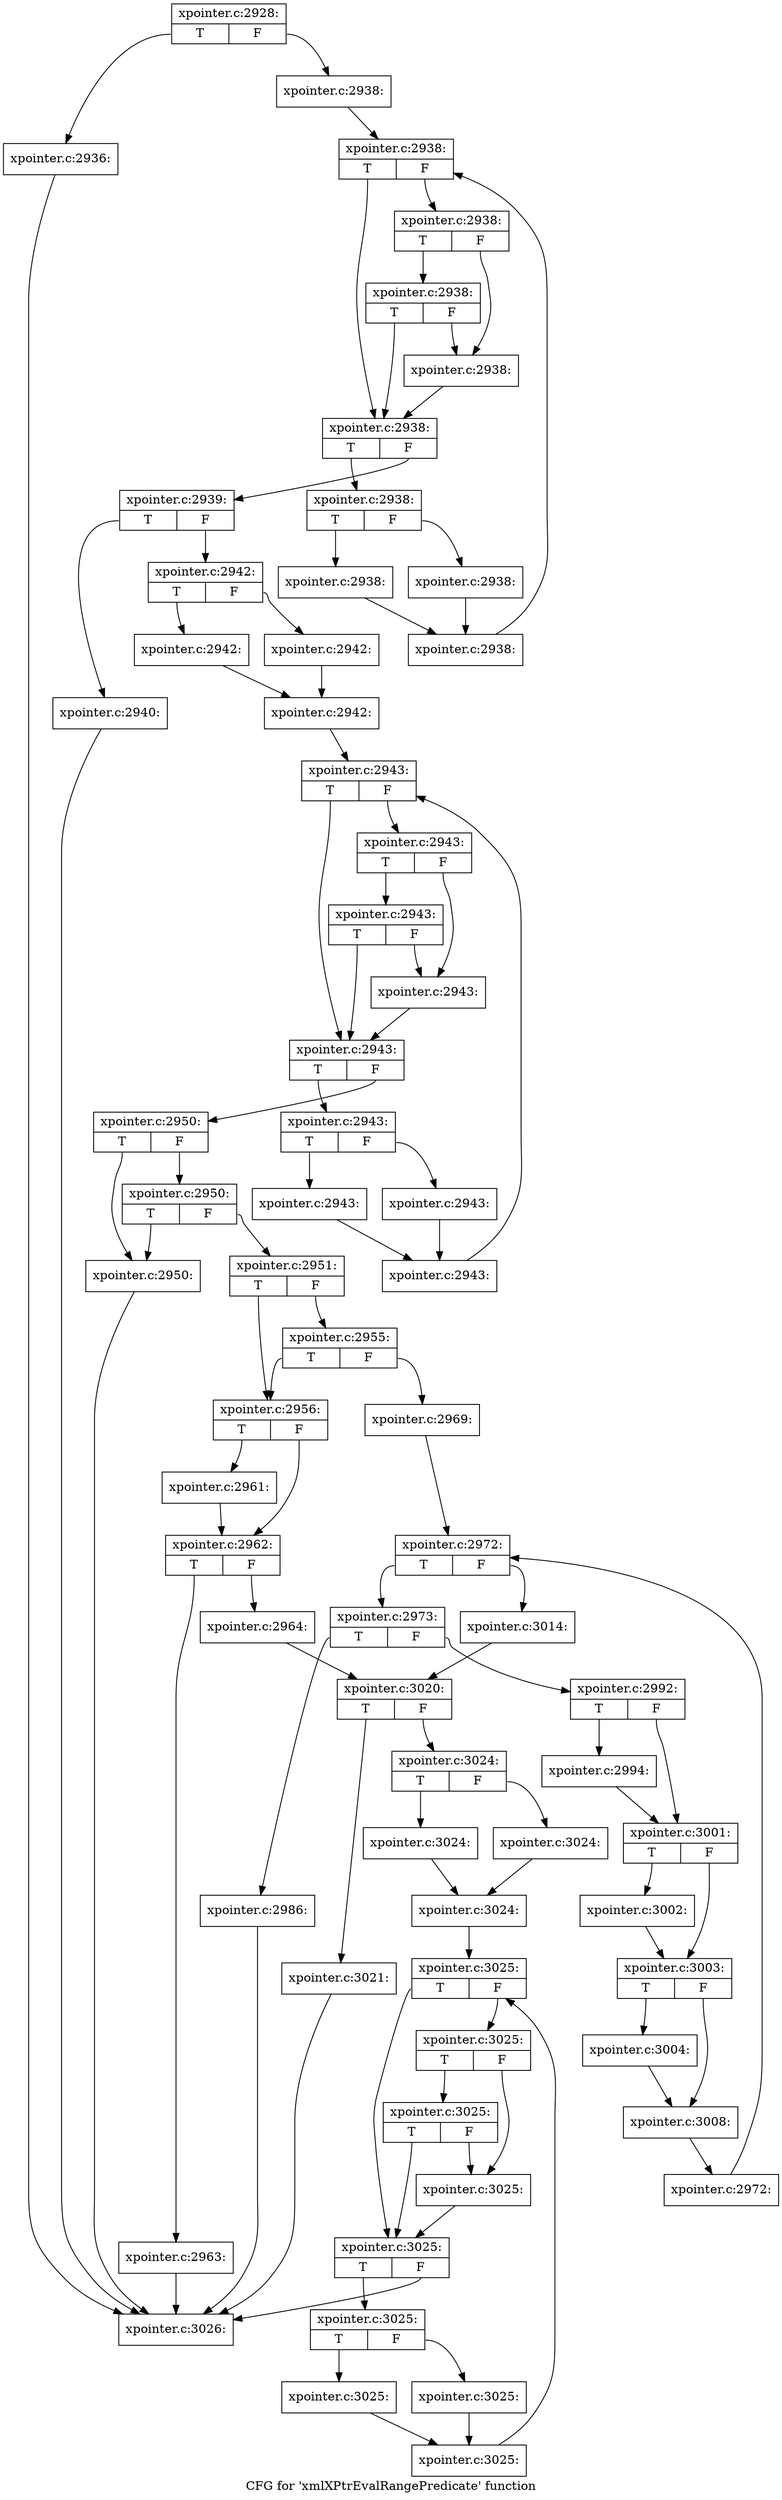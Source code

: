 digraph "CFG for 'xmlXPtrEvalRangePredicate' function" {
	label="CFG for 'xmlXPtrEvalRangePredicate' function";

	Node0x5108080 [shape=record,label="{xpointer.c:2928:|{<s0>T|<s1>F}}"];
	Node0x5108080:s0 -> Node0x51b3ca0;
	Node0x5108080:s1 -> Node0x51b3cf0;
	Node0x51b3ca0 [shape=record,label="{xpointer.c:2936:}"];
	Node0x51b3ca0 -> Node0x51c31b0;
	Node0x51b3cf0 [shape=record,label="{xpointer.c:2938:}"];
	Node0x51b3cf0 -> Node0x51b4030;
	Node0x51b4030 [shape=record,label="{xpointer.c:2938:|{<s0>T|<s1>F}}"];
	Node0x51b4030:s0 -> Node0x51b4270;
	Node0x51b4030:s1 -> Node0x51b4310;
	Node0x51b4310 [shape=record,label="{xpointer.c:2938:|{<s0>T|<s1>F}}"];
	Node0x51b4310:s0 -> Node0x51b46b0;
	Node0x51b4310:s1 -> Node0x51b42c0;
	Node0x51b46b0 [shape=record,label="{xpointer.c:2938:|{<s0>T|<s1>F}}"];
	Node0x51b46b0:s0 -> Node0x51b4270;
	Node0x51b46b0:s1 -> Node0x51b42c0;
	Node0x51b42c0 [shape=record,label="{xpointer.c:2938:}"];
	Node0x51b42c0 -> Node0x51b4270;
	Node0x51b4270 [shape=record,label="{xpointer.c:2938:|{<s0>T|<s1>F}}"];
	Node0x51b4270:s0 -> Node0x51b4ce0;
	Node0x51b4270:s1 -> Node0x51b4220;
	Node0x51b4ce0 [shape=record,label="{xpointer.c:2938:|{<s0>T|<s1>F}}"];
	Node0x51b4ce0:s0 -> Node0x51b51d0;
	Node0x51b4ce0:s1 -> Node0x51b5220;
	Node0x51b51d0 [shape=record,label="{xpointer.c:2938:}"];
	Node0x51b51d0 -> Node0x51b5270;
	Node0x51b5220 [shape=record,label="{xpointer.c:2938:}"];
	Node0x51b5220 -> Node0x51b5270;
	Node0x51b5270 [shape=record,label="{xpointer.c:2938:}"];
	Node0x51b5270 -> Node0x51b4030;
	Node0x51b4220 [shape=record,label="{xpointer.c:2939:|{<s0>T|<s1>F}}"];
	Node0x51b4220:s0 -> Node0x51b5bd0;
	Node0x51b4220:s1 -> Node0x51b5c20;
	Node0x51b5bd0 [shape=record,label="{xpointer.c:2940:}"];
	Node0x51b5bd0 -> Node0x51c31b0;
	Node0x51b5c20 [shape=record,label="{xpointer.c:2942:|{<s0>T|<s1>F}}"];
	Node0x51b5c20:s0 -> Node0x51b63a0;
	Node0x51b5c20:s1 -> Node0x51b63f0;
	Node0x51b63a0 [shape=record,label="{xpointer.c:2942:}"];
	Node0x51b63a0 -> Node0x51b6440;
	Node0x51b63f0 [shape=record,label="{xpointer.c:2942:}"];
	Node0x51b63f0 -> Node0x51b6440;
	Node0x51b6440 [shape=record,label="{xpointer.c:2942:}"];
	Node0x51b6440 -> Node0x51b6d30;
	Node0x51b6d30 [shape=record,label="{xpointer.c:2943:|{<s0>T|<s1>F}}"];
	Node0x51b6d30:s0 -> Node0x51b6f70;
	Node0x51b6d30:s1 -> Node0x51b7010;
	Node0x51b7010 [shape=record,label="{xpointer.c:2943:|{<s0>T|<s1>F}}"];
	Node0x51b7010:s0 -> Node0x51b7370;
	Node0x51b7010:s1 -> Node0x51b6fc0;
	Node0x51b7370 [shape=record,label="{xpointer.c:2943:|{<s0>T|<s1>F}}"];
	Node0x51b7370:s0 -> Node0x51b6f70;
	Node0x51b7370:s1 -> Node0x51b6fc0;
	Node0x51b6fc0 [shape=record,label="{xpointer.c:2943:}"];
	Node0x51b6fc0 -> Node0x51b6f70;
	Node0x51b6f70 [shape=record,label="{xpointer.c:2943:|{<s0>T|<s1>F}}"];
	Node0x51b6f70:s0 -> Node0x51b79a0;
	Node0x51b6f70:s1 -> Node0x51b6f20;
	Node0x51b79a0 [shape=record,label="{xpointer.c:2943:|{<s0>T|<s1>F}}"];
	Node0x51b79a0:s0 -> Node0x51b7e50;
	Node0x51b79a0:s1 -> Node0x51b7ea0;
	Node0x51b7e50 [shape=record,label="{xpointer.c:2943:}"];
	Node0x51b7e50 -> Node0x51b7ef0;
	Node0x51b7ea0 [shape=record,label="{xpointer.c:2943:}"];
	Node0x51b7ea0 -> Node0x51b7ef0;
	Node0x51b7ef0 [shape=record,label="{xpointer.c:2943:}"];
	Node0x51b7ef0 -> Node0x51b6d30;
	Node0x51b6f20 [shape=record,label="{xpointer.c:2950:|{<s0>T|<s1>F}}"];
	Node0x51b6f20:s0 -> Node0x51b8820;
	Node0x51b6f20:s1 -> Node0x51b88c0;
	Node0x51b88c0 [shape=record,label="{xpointer.c:2950:|{<s0>T|<s1>F}}"];
	Node0x51b88c0:s0 -> Node0x51b8820;
	Node0x51b88c0:s1 -> Node0x51b8870;
	Node0x51b8820 [shape=record,label="{xpointer.c:2950:}"];
	Node0x51b8820 -> Node0x51c31b0;
	Node0x51b8870 [shape=record,label="{xpointer.c:2951:|{<s0>T|<s1>F}}"];
	Node0x51b8870:s0 -> Node0x51b9a30;
	Node0x51b8870:s1 -> Node0x51b9b20;
	Node0x51b9b20 [shape=record,label="{xpointer.c:2955:|{<s0>T|<s1>F}}"];
	Node0x51b9b20:s0 -> Node0x51b9a30;
	Node0x51b9b20:s1 -> Node0x51b9ad0;
	Node0x51b9a30 [shape=record,label="{xpointer.c:2956:|{<s0>T|<s1>F}}"];
	Node0x51b9a30:s0 -> Node0x51bac40;
	Node0x51b9a30:s1 -> Node0x51bac90;
	Node0x51bac40 [shape=record,label="{xpointer.c:2961:}"];
	Node0x51bac40 -> Node0x51bac90;
	Node0x51bac90 [shape=record,label="{xpointer.c:2962:|{<s0>T|<s1>F}}"];
	Node0x51bac90:s0 -> Node0x51bb320;
	Node0x51bac90:s1 -> Node0x51bb370;
	Node0x51bb320 [shape=record,label="{xpointer.c:2963:}"];
	Node0x51bb320 -> Node0x51c31b0;
	Node0x51bb370 [shape=record,label="{xpointer.c:2964:}"];
	Node0x51bb370 -> Node0x51b9a80;
	Node0x51b9ad0 [shape=record,label="{xpointer.c:2969:}"];
	Node0x51b9ad0 -> Node0x51bbe30;
	Node0x51bbe30 [shape=record,label="{xpointer.c:2972:|{<s0>T|<s1>F}}"];
	Node0x51bbe30:s0 -> Node0x51bc110;
	Node0x51bbe30:s1 -> Node0x51bbc90;
	Node0x51bc110 [shape=record,label="{xpointer.c:2973:|{<s0>T|<s1>F}}"];
	Node0x51bc110:s0 -> Node0x51be160;
	Node0x51bc110:s1 -> Node0x51be1b0;
	Node0x51be160 [shape=record,label="{xpointer.c:2986:}"];
	Node0x51be160 -> Node0x51c31b0;
	Node0x51be1b0 [shape=record,label="{xpointer.c:2992:|{<s0>T|<s1>F}}"];
	Node0x51be1b0:s0 -> Node0x51be7d0;
	Node0x51be1b0:s1 -> Node0x51be820;
	Node0x51be7d0 [shape=record,label="{xpointer.c:2994:}"];
	Node0x51be7d0 -> Node0x51be820;
	Node0x51be820 [shape=record,label="{xpointer.c:3001:|{<s0>T|<s1>F}}"];
	Node0x51be820:s0 -> Node0x51bf0c0;
	Node0x51be820:s1 -> Node0x51bf3f0;
	Node0x51bf0c0 [shape=record,label="{xpointer.c:3002:}"];
	Node0x51bf0c0 -> Node0x51bf3f0;
	Node0x51bf3f0 [shape=record,label="{xpointer.c:3003:|{<s0>T|<s1>F}}"];
	Node0x51bf3f0:s0 -> Node0x51c0010;
	Node0x51bf3f0:s1 -> Node0x51c0060;
	Node0x51c0010 [shape=record,label="{xpointer.c:3004:}"];
	Node0x51c0010 -> Node0x51c0060;
	Node0x51c0060 [shape=record,label="{xpointer.c:3008:}"];
	Node0x51c0060 -> Node0x51bc080;
	Node0x51bc080 [shape=record,label="{xpointer.c:2972:}"];
	Node0x51bc080 -> Node0x51bbe30;
	Node0x51bbc90 [shape=record,label="{xpointer.c:3014:}"];
	Node0x51bbc90 -> Node0x51b9a80;
	Node0x51b9a80 [shape=record,label="{xpointer.c:3020:|{<s0>T|<s1>F}}"];
	Node0x51b9a80:s0 -> Node0x51c1f60;
	Node0x51b9a80:s1 -> Node0x51c1fb0;
	Node0x51c1f60 [shape=record,label="{xpointer.c:3021:}"];
	Node0x51c1f60 -> Node0x51c31b0;
	Node0x51c1fb0 [shape=record,label="{xpointer.c:3024:|{<s0>T|<s1>F}}"];
	Node0x51c1fb0:s0 -> Node0x51c2670;
	Node0x51c1fb0:s1 -> Node0x51c26c0;
	Node0x51c2670 [shape=record,label="{xpointer.c:3024:}"];
	Node0x51c2670 -> Node0x51c2710;
	Node0x51c26c0 [shape=record,label="{xpointer.c:3024:}"];
	Node0x51c26c0 -> Node0x51c2710;
	Node0x51c2710 [shape=record,label="{xpointer.c:3024:}"];
	Node0x51c2710 -> Node0x51c3000;
	Node0x51c3000 [shape=record,label="{xpointer.c:3025:|{<s0>T|<s1>F}}"];
	Node0x51c3000:s0 -> Node0x51c3200;
	Node0x51c3000:s1 -> Node0x51c32a0;
	Node0x51c32a0 [shape=record,label="{xpointer.c:3025:|{<s0>T|<s1>F}}"];
	Node0x51c32a0:s0 -> Node0x51c3600;
	Node0x51c32a0:s1 -> Node0x51c3250;
	Node0x51c3600 [shape=record,label="{xpointer.c:3025:|{<s0>T|<s1>F}}"];
	Node0x51c3600:s0 -> Node0x51c3200;
	Node0x51c3600:s1 -> Node0x51c3250;
	Node0x51c3250 [shape=record,label="{xpointer.c:3025:}"];
	Node0x51c3250 -> Node0x51c3200;
	Node0x51c3200 [shape=record,label="{xpointer.c:3025:|{<s0>T|<s1>F}}"];
	Node0x51c3200:s0 -> Node0x51c3c30;
	Node0x51c3200:s1 -> Node0x51c31b0;
	Node0x51c3c30 [shape=record,label="{xpointer.c:3025:|{<s0>T|<s1>F}}"];
	Node0x51c3c30:s0 -> Node0x51c40e0;
	Node0x51c3c30:s1 -> Node0x51c4130;
	Node0x51c40e0 [shape=record,label="{xpointer.c:3025:}"];
	Node0x51c40e0 -> Node0x51c4180;
	Node0x51c4130 [shape=record,label="{xpointer.c:3025:}"];
	Node0x51c4130 -> Node0x51c4180;
	Node0x51c4180 [shape=record,label="{xpointer.c:3025:}"];
	Node0x51c4180 -> Node0x51c3000;
	Node0x51c31b0 [shape=record,label="{xpointer.c:3026:}"];
}
